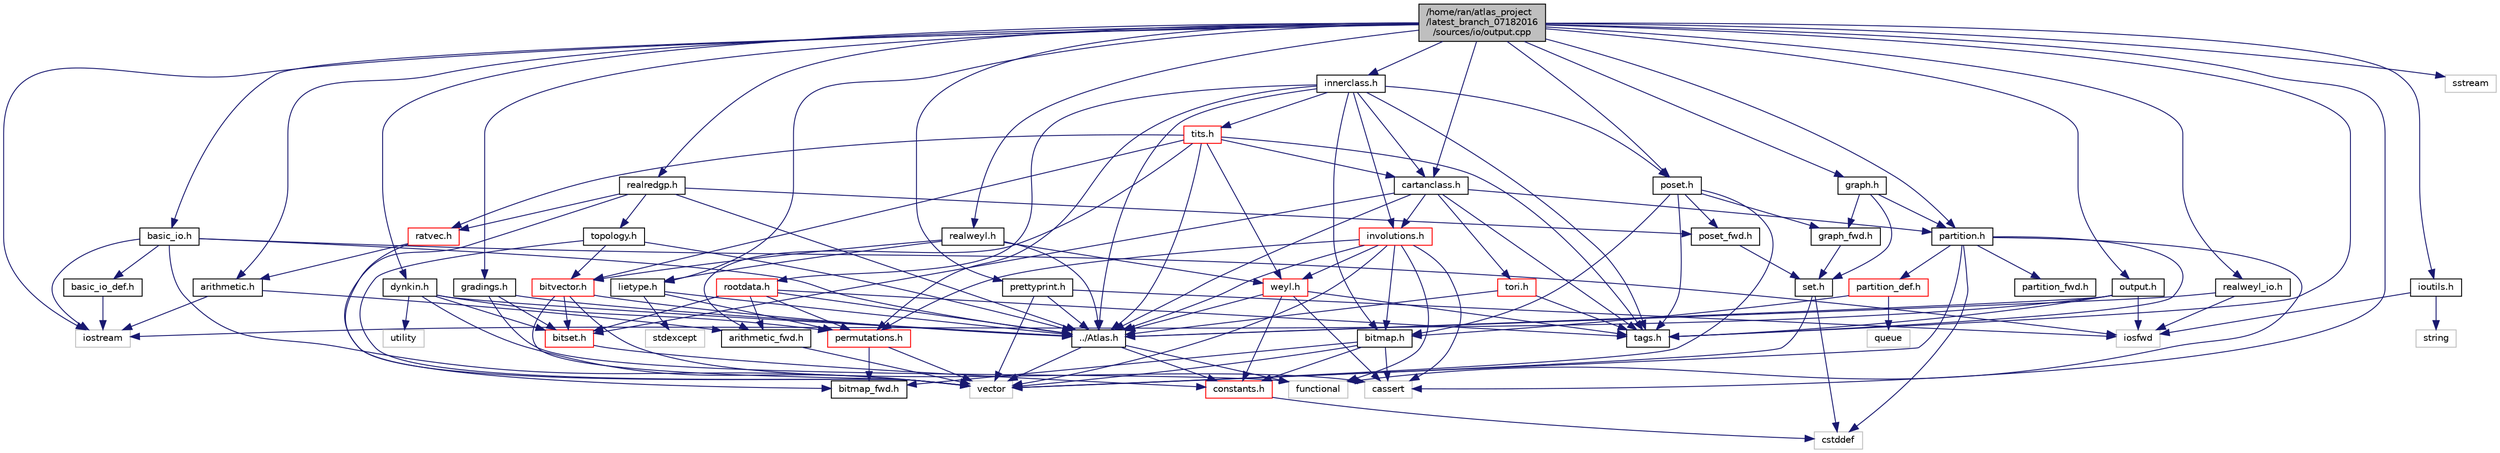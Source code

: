 digraph "/home/ran/atlas_project/latest_branch_07182016/sources/io/output.cpp"
{
  edge [fontname="Helvetica",fontsize="10",labelfontname="Helvetica",labelfontsize="10"];
  node [fontname="Helvetica",fontsize="10",shape=record];
  Node1 [label="/home/ran/atlas_project\l/latest_branch_07182016\l/sources/io/output.cpp",height=0.2,width=0.4,color="black", fillcolor="grey75", style="filled", fontcolor="black"];
  Node1 -> Node2 [color="midnightblue",fontsize="10",style="solid",fontname="Helvetica"];
  Node2 [label="output.h",height=0.2,width=0.4,color="black", fillcolor="white", style="filled",URL="$output_8h.html"];
  Node2 -> Node3 [color="midnightblue",fontsize="10",style="solid",fontname="Helvetica"];
  Node3 [label="iostream",height=0.2,width=0.4,color="grey75", fillcolor="white", style="filled"];
  Node2 -> Node4 [color="midnightblue",fontsize="10",style="solid",fontname="Helvetica"];
  Node4 [label="iosfwd",height=0.2,width=0.4,color="grey75", fillcolor="white", style="filled"];
  Node2 -> Node5 [color="midnightblue",fontsize="10",style="solid",fontname="Helvetica"];
  Node5 [label="../Atlas.h",height=0.2,width=0.4,color="black", fillcolor="white", style="filled",URL="$Atlas_8h.html"];
  Node5 -> Node6 [color="midnightblue",fontsize="10",style="solid",fontname="Helvetica"];
  Node6 [label="vector",height=0.2,width=0.4,color="grey75", fillcolor="white", style="filled"];
  Node5 -> Node7 [color="midnightblue",fontsize="10",style="solid",fontname="Helvetica"];
  Node7 [label="functional",height=0.2,width=0.4,color="grey75", fillcolor="white", style="filled"];
  Node5 -> Node8 [color="midnightblue",fontsize="10",style="solid",fontname="Helvetica"];
  Node8 [label="constants.h",height=0.2,width=0.4,color="red", fillcolor="white", style="filled",URL="$constants_8h.html"];
  Node8 -> Node9 [color="midnightblue",fontsize="10",style="solid",fontname="Helvetica"];
  Node9 [label="cstddef",height=0.2,width=0.4,color="grey75", fillcolor="white", style="filled"];
  Node2 -> Node10 [color="midnightblue",fontsize="10",style="solid",fontname="Helvetica"];
  Node10 [label="tags.h",height=0.2,width=0.4,color="black", fillcolor="white", style="filled",URL="$tags_8h.html",tooltip="Definition of dummy argument tags used for constructor overloading. "];
  Node1 -> Node3 [color="midnightblue",fontsize="10",style="solid",fontname="Helvetica"];
  Node1 -> Node11 [color="midnightblue",fontsize="10",style="solid",fontname="Helvetica"];
  Node11 [label="sstream",height=0.2,width=0.4,color="grey75", fillcolor="white", style="filled"];
  Node1 -> Node12 [color="midnightblue",fontsize="10",style="solid",fontname="Helvetica"];
  Node12 [label="cassert",height=0.2,width=0.4,color="grey75", fillcolor="white", style="filled"];
  Node1 -> Node13 [color="midnightblue",fontsize="10",style="solid",fontname="Helvetica"];
  Node13 [label="arithmetic.h",height=0.2,width=0.4,color="black", fillcolor="white", style="filled",URL="$arithmetic_8h.html"];
  Node13 -> Node14 [color="midnightblue",fontsize="10",style="solid",fontname="Helvetica"];
  Node14 [label="arithmetic_fwd.h",height=0.2,width=0.4,color="black", fillcolor="white", style="filled",URL="$arithmetic__fwd_8h.html"];
  Node14 -> Node6 [color="midnightblue",fontsize="10",style="solid",fontname="Helvetica"];
  Node13 -> Node3 [color="midnightblue",fontsize="10",style="solid",fontname="Helvetica"];
  Node1 -> Node15 [color="midnightblue",fontsize="10",style="solid",fontname="Helvetica"];
  Node15 [label="partition.h",height=0.2,width=0.4,color="black", fillcolor="white", style="filled",URL="$partition_8h.html"];
  Node15 -> Node16 [color="midnightblue",fontsize="10",style="solid",fontname="Helvetica"];
  Node16 [label="partition_fwd.h",height=0.2,width=0.4,color="black", fillcolor="white", style="filled",URL="$partition__fwd_8h.html"];
  Node15 -> Node9 [color="midnightblue",fontsize="10",style="solid",fontname="Helvetica"];
  Node15 -> Node7 [color="midnightblue",fontsize="10",style="solid",fontname="Helvetica"];
  Node15 -> Node6 [color="midnightblue",fontsize="10",style="solid",fontname="Helvetica"];
  Node15 -> Node10 [color="midnightblue",fontsize="10",style="solid",fontname="Helvetica"];
  Node15 -> Node17 [color="midnightblue",fontsize="10",style="solid",fontname="Helvetica"];
  Node17 [label="partition_def.h",height=0.2,width=0.4,color="red", fillcolor="white", style="filled",URL="$partition__def_8h.html",tooltip="Template definitions for the class Partition. "];
  Node17 -> Node18 [color="midnightblue",fontsize="10",style="solid",fontname="Helvetica"];
  Node18 [label="queue",height=0.2,width=0.4,color="grey75", fillcolor="white", style="filled"];
  Node17 -> Node19 [color="midnightblue",fontsize="10",style="solid",fontname="Helvetica"];
  Node19 [label="bitmap.h",height=0.2,width=0.4,color="black", fillcolor="white", style="filled",URL="$bitmap_8h.html",tooltip="Definitions and declarations for the BitMap class. "];
  Node19 -> Node6 [color="midnightblue",fontsize="10",style="solid",fontname="Helvetica"];
  Node19 -> Node12 [color="midnightblue",fontsize="10",style="solid",fontname="Helvetica"];
  Node19 -> Node20 [color="midnightblue",fontsize="10",style="solid",fontname="Helvetica"];
  Node20 [label="bitmap_fwd.h",height=0.2,width=0.4,color="black", fillcolor="white", style="filled",URL="$bitmap__fwd_8h.html"];
  Node19 -> Node8 [color="midnightblue",fontsize="10",style="solid",fontname="Helvetica"];
  Node1 -> Node21 [color="midnightblue",fontsize="10",style="solid",fontname="Helvetica"];
  Node21 [label="poset.h",height=0.2,width=0.4,color="black", fillcolor="white", style="filled",URL="$poset_8h.html"];
  Node21 -> Node6 [color="midnightblue",fontsize="10",style="solid",fontname="Helvetica"];
  Node21 -> Node19 [color="midnightblue",fontsize="10",style="solid",fontname="Helvetica"];
  Node21 -> Node10 [color="midnightblue",fontsize="10",style="solid",fontname="Helvetica"];
  Node21 -> Node22 [color="midnightblue",fontsize="10",style="solid",fontname="Helvetica"];
  Node22 [label="poset_fwd.h",height=0.2,width=0.4,color="black", fillcolor="white", style="filled",URL="$poset__fwd_8h.html"];
  Node22 -> Node23 [color="midnightblue",fontsize="10",style="solid",fontname="Helvetica"];
  Node23 [label="set.h",height=0.2,width=0.4,color="black", fillcolor="white", style="filled",URL="$set_8h.html"];
  Node23 -> Node9 [color="midnightblue",fontsize="10",style="solid",fontname="Helvetica"];
  Node23 -> Node6 [color="midnightblue",fontsize="10",style="solid",fontname="Helvetica"];
  Node21 -> Node24 [color="midnightblue",fontsize="10",style="solid",fontname="Helvetica"];
  Node24 [label="graph_fwd.h",height=0.2,width=0.4,color="black", fillcolor="white", style="filled",URL="$graph__fwd_8h.html"];
  Node24 -> Node23 [color="midnightblue",fontsize="10",style="solid",fontname="Helvetica"];
  Node1 -> Node10 [color="midnightblue",fontsize="10",style="solid",fontname="Helvetica"];
  Node1 -> Node25 [color="midnightblue",fontsize="10",style="solid",fontname="Helvetica"];
  Node25 [label="lietype.h",height=0.2,width=0.4,color="black", fillcolor="white", style="filled",URL="$lietype_8h.html",tooltip="Function and constant declarations for namespace lietype. "];
  Node25 -> Node26 [color="midnightblue",fontsize="10",style="solid",fontname="Helvetica"];
  Node26 [label="stdexcept",height=0.2,width=0.4,color="grey75", fillcolor="white", style="filled"];
  Node25 -> Node5 [color="midnightblue",fontsize="10",style="solid",fontname="Helvetica"];
  Node25 -> Node27 [color="midnightblue",fontsize="10",style="solid",fontname="Helvetica"];
  Node27 [label="permutations.h",height=0.2,width=0.4,color="red", fillcolor="white", style="filled",URL="$permutations_8h.html"];
  Node27 -> Node6 [color="midnightblue",fontsize="10",style="solid",fontname="Helvetica"];
  Node27 -> Node20 [color="midnightblue",fontsize="10",style="solid",fontname="Helvetica"];
  Node1 -> Node28 [color="midnightblue",fontsize="10",style="solid",fontname="Helvetica"];
  Node28 [label="dynkin.h",height=0.2,width=0.4,color="black", fillcolor="white", style="filled",URL="$dynkin_8h.html",tooltip="Class definitions and function declarations for DynkinDiagram. "];
  Node28 -> Node29 [color="midnightblue",fontsize="10",style="solid",fontname="Helvetica"];
  Node29 [label="utility",height=0.2,width=0.4,color="grey75", fillcolor="white", style="filled"];
  Node28 -> Node6 [color="midnightblue",fontsize="10",style="solid",fontname="Helvetica"];
  Node28 -> Node5 [color="midnightblue",fontsize="10",style="solid",fontname="Helvetica"];
  Node28 -> Node30 [color="midnightblue",fontsize="10",style="solid",fontname="Helvetica"];
  Node30 [label="bitset.h",height=0.2,width=0.4,color="red", fillcolor="white", style="filled",URL="$bitset_8h.html",tooltip="Class definitions and function declarations for the BitSet class. "];
  Node30 -> Node8 [color="midnightblue",fontsize="10",style="solid",fontname="Helvetica"];
  Node28 -> Node27 [color="midnightblue",fontsize="10",style="solid",fontname="Helvetica"];
  Node1 -> Node31 [color="midnightblue",fontsize="10",style="solid",fontname="Helvetica"];
  Node31 [label="gradings.h",height=0.2,width=0.4,color="black", fillcolor="white", style="filled",URL="$gradings_8h.html",tooltip="Class definitions and function declarations for the class Status. "];
  Node31 -> Node7 [color="midnightblue",fontsize="10",style="solid",fontname="Helvetica"];
  Node31 -> Node5 [color="midnightblue",fontsize="10",style="solid",fontname="Helvetica"];
  Node31 -> Node30 [color="midnightblue",fontsize="10",style="solid",fontname="Helvetica"];
  Node1 -> Node32 [color="midnightblue",fontsize="10",style="solid",fontname="Helvetica"];
  Node32 [label="innerclass.h",height=0.2,width=0.4,color="black", fillcolor="white", style="filled",URL="$innerclass_8h.html"];
  Node32 -> Node5 [color="midnightblue",fontsize="10",style="solid",fontname="Helvetica"];
  Node32 -> Node10 [color="midnightblue",fontsize="10",style="solid",fontname="Helvetica"];
  Node32 -> Node19 [color="midnightblue",fontsize="10",style="solid",fontname="Helvetica"];
  Node32 -> Node27 [color="midnightblue",fontsize="10",style="solid",fontname="Helvetica"];
  Node32 -> Node33 [color="midnightblue",fontsize="10",style="solid",fontname="Helvetica"];
  Node33 [label="cartanclass.h",height=0.2,width=0.4,color="black", fillcolor="white", style="filled",URL="$cartanclass_8h.html"];
  Node33 -> Node5 [color="midnightblue",fontsize="10",style="solid",fontname="Helvetica"];
  Node33 -> Node10 [color="midnightblue",fontsize="10",style="solid",fontname="Helvetica"];
  Node33 -> Node30 [color="midnightblue",fontsize="10",style="solid",fontname="Helvetica"];
  Node33 -> Node15 [color="midnightblue",fontsize="10",style="solid",fontname="Helvetica"];
  Node33 -> Node34 [color="midnightblue",fontsize="10",style="solid",fontname="Helvetica"];
  Node34 [label="involutions.h",height=0.2,width=0.4,color="red", fillcolor="white", style="filled",URL="$involutions_8h.html"];
  Node34 -> Node6 [color="midnightblue",fontsize="10",style="solid",fontname="Helvetica"];
  Node34 -> Node12 [color="midnightblue",fontsize="10",style="solid",fontname="Helvetica"];
  Node34 -> Node7 [color="midnightblue",fontsize="10",style="solid",fontname="Helvetica"];
  Node34 -> Node5 [color="midnightblue",fontsize="10",style="solid",fontname="Helvetica"];
  Node34 -> Node27 [color="midnightblue",fontsize="10",style="solid",fontname="Helvetica"];
  Node34 -> Node19 [color="midnightblue",fontsize="10",style="solid",fontname="Helvetica"];
  Node34 -> Node35 [color="midnightblue",fontsize="10",style="solid",fontname="Helvetica"];
  Node35 [label="weyl.h",height=0.2,width=0.4,color="red", fillcolor="white", style="filled",URL="$weyl_8h.html",tooltip="Class definitions and function declarations for WeylGroup. "];
  Node35 -> Node5 [color="midnightblue",fontsize="10",style="solid",fontname="Helvetica"];
  Node35 -> Node12 [color="midnightblue",fontsize="10",style="solid",fontname="Helvetica"];
  Node35 -> Node8 [color="midnightblue",fontsize="10",style="solid",fontname="Helvetica"];
  Node35 -> Node10 [color="midnightblue",fontsize="10",style="solid",fontname="Helvetica"];
  Node33 -> Node36 [color="midnightblue",fontsize="10",style="solid",fontname="Helvetica"];
  Node36 [label="tori.h",height=0.2,width=0.4,color="red", fillcolor="white", style="filled",URL="$tori_8h.html",tooltip="Class definition and function declarations for the class RealTorus. "];
  Node36 -> Node10 [color="midnightblue",fontsize="10",style="solid",fontname="Helvetica"];
  Node36 -> Node5 [color="midnightblue",fontsize="10",style="solid",fontname="Helvetica"];
  Node32 -> Node34 [color="midnightblue",fontsize="10",style="solid",fontname="Helvetica"];
  Node32 -> Node21 [color="midnightblue",fontsize="10",style="solid",fontname="Helvetica"];
  Node32 -> Node37 [color="midnightblue",fontsize="10",style="solid",fontname="Helvetica"];
  Node37 [label="rootdata.h",height=0.2,width=0.4,color="red", fillcolor="white", style="filled",URL="$rootdata_8h.html",tooltip="Class definitions and function declarations for the RootDatum class. "];
  Node37 -> Node5 [color="midnightblue",fontsize="10",style="solid",fontname="Helvetica"];
  Node37 -> Node14 [color="midnightblue",fontsize="10",style="solid",fontname="Helvetica"];
  Node37 -> Node10 [color="midnightblue",fontsize="10",style="solid",fontname="Helvetica"];
  Node37 -> Node30 [color="midnightblue",fontsize="10",style="solid",fontname="Helvetica"];
  Node37 -> Node27 [color="midnightblue",fontsize="10",style="solid",fontname="Helvetica"];
  Node32 -> Node38 [color="midnightblue",fontsize="10",style="solid",fontname="Helvetica"];
  Node38 [label="tits.h",height=0.2,width=0.4,color="red", fillcolor="white", style="filled",URL="$tits_8h.html"];
  Node38 -> Node10 [color="midnightblue",fontsize="10",style="solid",fontname="Helvetica"];
  Node38 -> Node39 [color="midnightblue",fontsize="10",style="solid",fontname="Helvetica"];
  Node39 [label="ratvec.h",height=0.2,width=0.4,color="red", fillcolor="white", style="filled",URL="$ratvec_8h.html"];
  Node39 -> Node6 [color="midnightblue",fontsize="10",style="solid",fontname="Helvetica"];
  Node39 -> Node13 [color="midnightblue",fontsize="10",style="solid",fontname="Helvetica"];
  Node38 -> Node14 [color="midnightblue",fontsize="10",style="solid",fontname="Helvetica"];
  Node38 -> Node5 [color="midnightblue",fontsize="10",style="solid",fontname="Helvetica"];
  Node38 -> Node40 [color="midnightblue",fontsize="10",style="solid",fontname="Helvetica"];
  Node40 [label="bitvector.h",height=0.2,width=0.4,color="red", fillcolor="white", style="filled",URL="$bitvector_8h.html"];
  Node40 -> Node5 [color="midnightblue",fontsize="10",style="solid",fontname="Helvetica"];
  Node40 -> Node6 [color="midnightblue",fontsize="10",style="solid",fontname="Helvetica"];
  Node40 -> Node12 [color="midnightblue",fontsize="10",style="solid",fontname="Helvetica"];
  Node40 -> Node30 [color="midnightblue",fontsize="10",style="solid",fontname="Helvetica"];
  Node38 -> Node35 [color="midnightblue",fontsize="10",style="solid",fontname="Helvetica"];
  Node38 -> Node33 [color="midnightblue",fontsize="10",style="solid",fontname="Helvetica"];
  Node1 -> Node33 [color="midnightblue",fontsize="10",style="solid",fontname="Helvetica"];
  Node1 -> Node41 [color="midnightblue",fontsize="10",style="solid",fontname="Helvetica"];
  Node41 [label="realredgp.h",height=0.2,width=0.4,color="black", fillcolor="white", style="filled",URL="$realredgp_8h.html"];
  Node41 -> Node20 [color="midnightblue",fontsize="10",style="solid",fontname="Helvetica"];
  Node41 -> Node22 [color="midnightblue",fontsize="10",style="solid",fontname="Helvetica"];
  Node41 -> Node5 [color="midnightblue",fontsize="10",style="solid",fontname="Helvetica"];
  Node41 -> Node39 [color="midnightblue",fontsize="10",style="solid",fontname="Helvetica"];
  Node41 -> Node42 [color="midnightblue",fontsize="10",style="solid",fontname="Helvetica"];
  Node42 [label="topology.h",height=0.2,width=0.4,color="black", fillcolor="white", style="filled",URL="$topology_8h.html"];
  Node42 -> Node6 [color="midnightblue",fontsize="10",style="solid",fontname="Helvetica"];
  Node42 -> Node5 [color="midnightblue",fontsize="10",style="solid",fontname="Helvetica"];
  Node42 -> Node40 [color="midnightblue",fontsize="10",style="solid",fontname="Helvetica"];
  Node1 -> Node43 [color="midnightblue",fontsize="10",style="solid",fontname="Helvetica"];
  Node43 [label="realweyl.h",height=0.2,width=0.4,color="black", fillcolor="white", style="filled",URL="$realweyl_8h.html"];
  Node43 -> Node5 [color="midnightblue",fontsize="10",style="solid",fontname="Helvetica"];
  Node43 -> Node40 [color="midnightblue",fontsize="10",style="solid",fontname="Helvetica"];
  Node43 -> Node25 [color="midnightblue",fontsize="10",style="solid",fontname="Helvetica"];
  Node43 -> Node35 [color="midnightblue",fontsize="10",style="solid",fontname="Helvetica"];
  Node1 -> Node44 [color="midnightblue",fontsize="10",style="solid",fontname="Helvetica"];
  Node44 [label="realweyl_io.h",height=0.2,width=0.4,color="black", fillcolor="white", style="filled",URL="$realweyl__io_8h.html"];
  Node44 -> Node4 [color="midnightblue",fontsize="10",style="solid",fontname="Helvetica"];
  Node44 -> Node5 [color="midnightblue",fontsize="10",style="solid",fontname="Helvetica"];
  Node1 -> Node45 [color="midnightblue",fontsize="10",style="solid",fontname="Helvetica"];
  Node45 [label="basic_io.h",height=0.2,width=0.4,color="black", fillcolor="white", style="filled",URL="$basic__io_8h.html"];
  Node45 -> Node4 [color="midnightblue",fontsize="10",style="solid",fontname="Helvetica"];
  Node45 -> Node3 [color="midnightblue",fontsize="10",style="solid",fontname="Helvetica"];
  Node45 -> Node6 [color="midnightblue",fontsize="10",style="solid",fontname="Helvetica"];
  Node45 -> Node5 [color="midnightblue",fontsize="10",style="solid",fontname="Helvetica"];
  Node45 -> Node46 [color="midnightblue",fontsize="10",style="solid",fontname="Helvetica"];
  Node46 [label="basic_io_def.h",height=0.2,width=0.4,color="black", fillcolor="white", style="filled",URL="$basic__io__def_8h.html"];
  Node46 -> Node3 [color="midnightblue",fontsize="10",style="solid",fontname="Helvetica"];
  Node1 -> Node47 [color="midnightblue",fontsize="10",style="solid",fontname="Helvetica"];
  Node47 [label="ioutils.h",height=0.2,width=0.4,color="black", fillcolor="white", style="filled",URL="$ioutils_8h.html"];
  Node47 -> Node4 [color="midnightblue",fontsize="10",style="solid",fontname="Helvetica"];
  Node47 -> Node48 [color="midnightblue",fontsize="10",style="solid",fontname="Helvetica"];
  Node48 [label="string",height=0.2,width=0.4,color="grey75", fillcolor="white", style="filled"];
  Node1 -> Node49 [color="midnightblue",fontsize="10",style="solid",fontname="Helvetica"];
  Node49 [label="prettyprint.h",height=0.2,width=0.4,color="black", fillcolor="white", style="filled",URL="$prettyprint_8h.html"];
  Node49 -> Node4 [color="midnightblue",fontsize="10",style="solid",fontname="Helvetica"];
  Node49 -> Node6 [color="midnightblue",fontsize="10",style="solid",fontname="Helvetica"];
  Node49 -> Node5 [color="midnightblue",fontsize="10",style="solid",fontname="Helvetica"];
  Node1 -> Node50 [color="midnightblue",fontsize="10",style="solid",fontname="Helvetica"];
  Node50 [label="graph.h",height=0.2,width=0.4,color="black", fillcolor="white", style="filled",URL="$graph_8h.html"];
  Node50 -> Node24 [color="midnightblue",fontsize="10",style="solid",fontname="Helvetica"];
  Node50 -> Node15 [color="midnightblue",fontsize="10",style="solid",fontname="Helvetica"];
  Node50 -> Node23 [color="midnightblue",fontsize="10",style="solid",fontname="Helvetica"];
}
